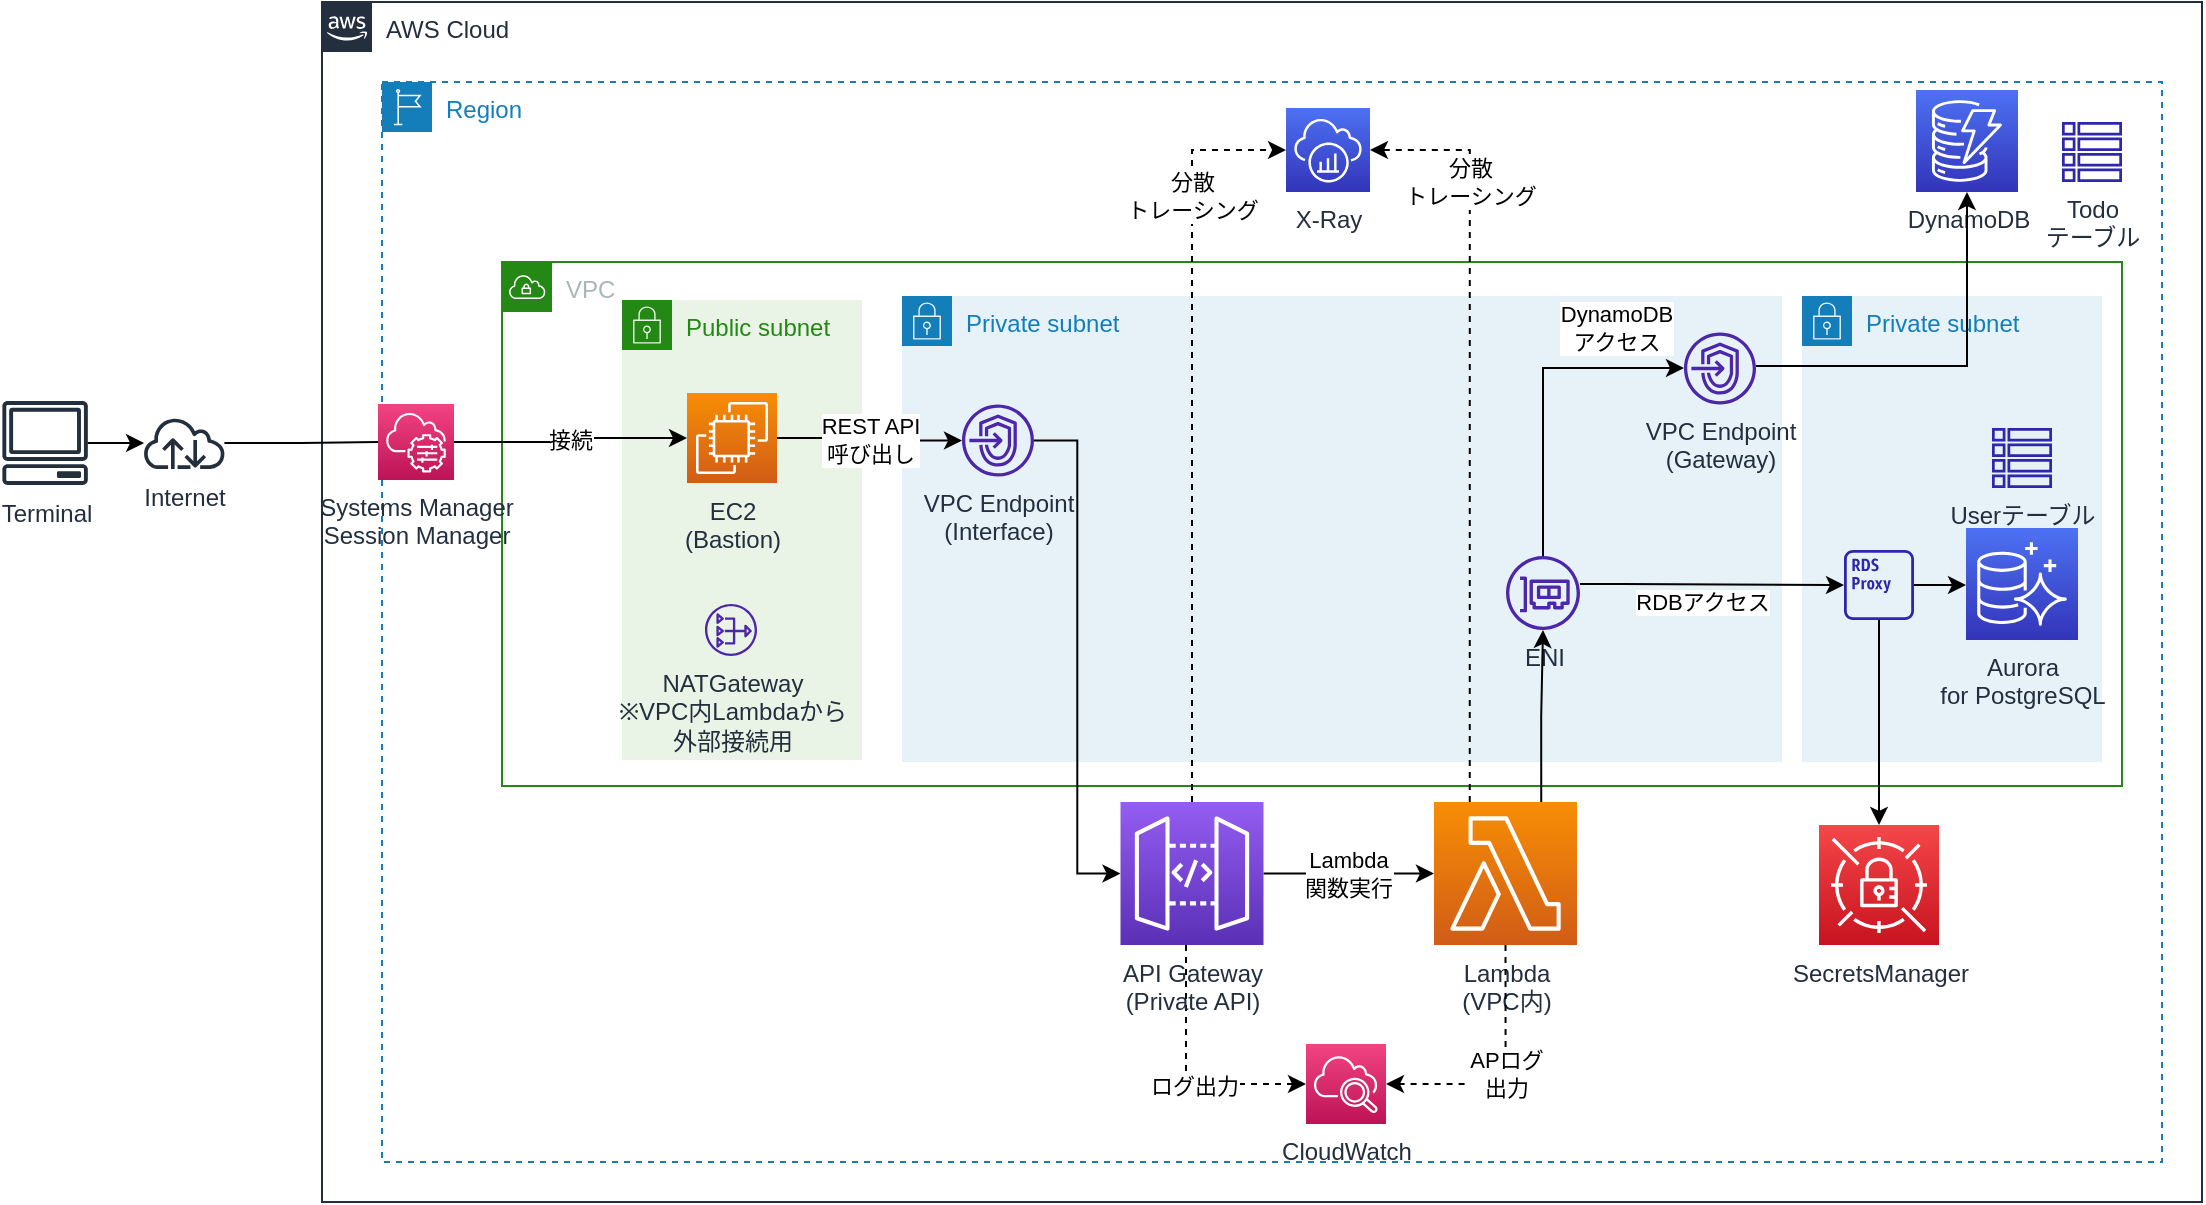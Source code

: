 <mxfile version="20.7.4" type="device" pages="2"><diagram id="Ht1M8jgEwFfnCIfOTk4-" name="Page-1"><mxGraphModel dx="1793" dy="710" grid="1" gridSize="10" guides="1" tooltips="1" connect="1" arrows="1" fold="1" page="1" pageScale="1" pageWidth="1169" pageHeight="827" math="0" shadow="0"><root><mxCell id="0"/><mxCell id="1" parent="0"/><mxCell id="rJHkaKQiRht_rXvInmyD-1" value="AWS Cloud" style="points=[[0,0],[0.25,0],[0.5,0],[0.75,0],[1,0],[1,0.25],[1,0.5],[1,0.75],[1,1],[0.75,1],[0.5,1],[0.25,1],[0,1],[0,0.75],[0,0.5],[0,0.25]];outlineConnect=0;gradientColor=none;html=1;whiteSpace=wrap;fontSize=12;fontStyle=0;container=1;pointerEvents=0;collapsible=0;recursiveResize=0;shape=mxgraph.aws4.group;grIcon=mxgraph.aws4.group_aws_cloud_alt;strokeColor=#232F3E;fillColor=none;verticalAlign=top;align=left;spacingLeft=30;fontColor=#232F3E;dashed=0;" parent="1" vertex="1"><mxGeometry x="210" y="70" width="940" height="600" as="geometry"/></mxCell><mxCell id="M81tk9ODffgYtA-t_urt-1" value="Region" style="points=[[0,0],[0.25,0],[0.5,0],[0.75,0],[1,0],[1,0.25],[1,0.5],[1,0.75],[1,1],[0.75,1],[0.5,1],[0.25,1],[0,1],[0,0.75],[0,0.5],[0,0.25]];outlineConnect=0;gradientColor=none;html=1;whiteSpace=wrap;fontSize=12;fontStyle=0;container=1;pointerEvents=0;collapsible=0;recursiveResize=0;shape=mxgraph.aws4.group;grIcon=mxgraph.aws4.group_region;strokeColor=#147EBA;fillColor=none;verticalAlign=top;align=left;spacingLeft=30;fontColor=#147EBA;dashed=1;" parent="rJHkaKQiRht_rXvInmyD-1" vertex="1"><mxGeometry x="30" y="40" width="890" height="540" as="geometry"/></mxCell><mxCell id="M81tk9ODffgYtA-t_urt-5" value="ログ出力" style="edgeStyle=orthogonalEdgeStyle;rounded=0;orthogonalLoop=1;jettySize=auto;html=1;entryX=0;entryY=0.5;entryDx=0;entryDy=0;entryPerimeter=0;dashed=1;" parent="M81tk9ODffgYtA-t_urt-1" source="rJHkaKQiRht_rXvInmyD-12" target="M81tk9ODffgYtA-t_urt-3" edge="1"><mxGeometry x="0.128" relative="1" as="geometry"><mxPoint y="1" as="offset"/><Array as="points"><mxPoint x="402" y="380"/></Array></mxGeometry></mxCell><mxCell id="M81tk9ODffgYtA-t_urt-3" value="CloudWatch" style="sketch=0;points=[[0,0,0],[0.25,0,0],[0.5,0,0],[0.75,0,0],[1,0,0],[0,1,0],[0.25,1,0],[0.5,1,0],[0.75,1,0],[1,1,0],[0,0.25,0],[0,0.5,0],[0,0.75,0],[1,0.25,0],[1,0.5,0],[1,0.75,0]];points=[[0,0,0],[0.25,0,0],[0.5,0,0],[0.75,0,0],[1,0,0],[0,1,0],[0.25,1,0],[0.5,1,0],[0.75,1,0],[1,1,0],[0,0.25,0],[0,0.5,0],[0,0.75,0],[1,0.25,0],[1,0.5,0],[1,0.75,0]];outlineConnect=0;fontColor=#232F3E;gradientColor=#F34482;gradientDirection=north;fillColor=#BC1356;strokeColor=#ffffff;dashed=0;verticalLabelPosition=bottom;verticalAlign=top;align=center;html=1;fontSize=12;fontStyle=0;aspect=fixed;shape=mxgraph.aws4.resourceIcon;resIcon=mxgraph.aws4.cloudwatch_2;" parent="M81tk9ODffgYtA-t_urt-1" vertex="1"><mxGeometry x="462" y="481" width="40" height="40" as="geometry"/></mxCell><mxCell id="M81tk9ODffgYtA-t_urt-4" value="X-Ray" style="sketch=0;points=[[0,0,0],[0.25,0,0],[0.5,0,0],[0.75,0,0],[1,0,0],[0,1,0],[0.25,1,0],[0.5,1,0],[0.75,1,0],[1,1,0],[0,0.25,0],[0,0.5,0],[0,0.75,0],[1,0.25,0],[1,0.5,0],[1,0.75,0]];outlineConnect=0;fontColor=#232F3E;gradientColor=#4D72F3;gradientDirection=north;fillColor=#3334B9;strokeColor=#ffffff;dashed=0;verticalLabelPosition=bottom;verticalAlign=top;align=center;html=1;fontSize=12;fontStyle=0;aspect=fixed;shape=mxgraph.aws4.resourceIcon;resIcon=mxgraph.aws4.xray;" parent="M81tk9ODffgYtA-t_urt-1" vertex="1"><mxGeometry x="452" y="13" width="42" height="42" as="geometry"/></mxCell><mxCell id="rJHkaKQiRht_rXvInmyD-7" value="VPC" style="points=[[0,0],[0.25,0],[0.5,0],[0.75,0],[1,0],[1,0.25],[1,0.5],[1,0.75],[1,1],[0.75,1],[0.5,1],[0.25,1],[0,1],[0,0.75],[0,0.5],[0,0.25]];outlineConnect=0;gradientColor=none;html=1;whiteSpace=wrap;fontSize=12;fontStyle=0;container=1;pointerEvents=0;collapsible=0;recursiveResize=0;shape=mxgraph.aws4.group;grIcon=mxgraph.aws4.group_vpc;strokeColor=#248814;fillColor=none;verticalAlign=top;align=left;spacingLeft=30;fontColor=#AAB7B8;dashed=0;" parent="M81tk9ODffgYtA-t_urt-1" vertex="1"><mxGeometry x="60" y="90" width="810" height="262" as="geometry"/></mxCell><mxCell id="rJHkaKQiRht_rXvInmyD-8" value="Private subnet" style="points=[[0,0],[0.25,0],[0.5,0],[0.75,0],[1,0],[1,0.25],[1,0.5],[1,0.75],[1,1],[0.75,1],[0.5,1],[0.25,1],[0,1],[0,0.75],[0,0.5],[0,0.25]];outlineConnect=0;gradientColor=none;html=1;whiteSpace=wrap;fontSize=12;fontStyle=0;container=1;pointerEvents=0;collapsible=0;recursiveResize=0;shape=mxgraph.aws4.group;grIcon=mxgraph.aws4.group_security_group;grStroke=0;strokeColor=#147EBA;fillColor=#E6F2F8;verticalAlign=top;align=left;spacingLeft=30;fontColor=#147EBA;dashed=0;" parent="rJHkaKQiRht_rXvInmyD-7" vertex="1"><mxGeometry x="200" y="17" width="440" height="233" as="geometry"/></mxCell><mxCell id="g5rE84nSCS59Ox80AWrr-3" value="ENI" style="sketch=0;outlineConnect=0;fontColor=#232F3E;gradientColor=none;fillColor=#4D27AA;strokeColor=none;dashed=0;verticalLabelPosition=bottom;verticalAlign=top;align=center;html=1;fontSize=12;fontStyle=0;aspect=fixed;pointerEvents=1;shape=mxgraph.aws4.elastic_network_interface;" parent="rJHkaKQiRht_rXvInmyD-8" vertex="1"><mxGeometry x="302" y="130" width="37" height="37" as="geometry"/></mxCell><mxCell id="nYqGRo5DR5OToJPDR2oZ-7" value="DynamoDB&lt;br&gt;アクセス" style="edgeStyle=orthogonalEdgeStyle;rounded=0;orthogonalLoop=1;jettySize=auto;html=1;" parent="rJHkaKQiRht_rXvInmyD-8" source="g5rE84nSCS59Ox80AWrr-3" target="nYqGRo5DR5OToJPDR2oZ-4" edge="1"><mxGeometry x="0.569" y="20" relative="1" as="geometry"><Array as="points"><mxPoint x="321" y="36"/></Array><mxPoint x="1" as="offset"/></mxGeometry></mxCell><mxCell id="g5rE84nSCS59Ox80AWrr-5" value="VPC Endpoint&lt;br&gt;(Interface)" style="sketch=0;outlineConnect=0;fontColor=#232F3E;gradientColor=none;fillColor=#4D27AA;strokeColor=none;dashed=0;verticalLabelPosition=bottom;verticalAlign=top;align=center;html=1;fontSize=12;fontStyle=0;aspect=fixed;pointerEvents=1;shape=mxgraph.aws4.endpoints;" parent="rJHkaKQiRht_rXvInmyD-8" vertex="1"><mxGeometry x="30" y="54.25" width="36" height="36" as="geometry"/></mxCell><mxCell id="nYqGRo5DR5OToJPDR2oZ-4" value="VPC Endpoint&lt;br&gt;(Gateway)" style="sketch=0;outlineConnect=0;fontColor=#232F3E;gradientColor=none;fillColor=#4D27AA;strokeColor=none;dashed=0;verticalLabelPosition=bottom;verticalAlign=top;align=center;html=1;fontSize=12;fontStyle=0;aspect=fixed;pointerEvents=1;shape=mxgraph.aws4.endpoints;" parent="rJHkaKQiRht_rXvInmyD-8" vertex="1"><mxGeometry x="391" y="18.25" width="36" height="36" as="geometry"/></mxCell><mxCell id="rJHkaKQiRht_rXvInmyD-9" value="Public subnet" style="points=[[0,0],[0.25,0],[0.5,0],[0.75,0],[1,0],[1,0.25],[1,0.5],[1,0.75],[1,1],[0.75,1],[0.5,1],[0.25,1],[0,1],[0,0.75],[0,0.5],[0,0.25]];outlineConnect=0;gradientColor=none;html=1;whiteSpace=wrap;fontSize=12;fontStyle=0;container=1;pointerEvents=0;collapsible=0;recursiveResize=0;shape=mxgraph.aws4.group;grIcon=mxgraph.aws4.group_security_group;grStroke=0;strokeColor=#248814;fillColor=#E9F3E6;verticalAlign=top;align=left;spacingLeft=30;fontColor=#248814;dashed=0;" parent="rJHkaKQiRht_rXvInmyD-7" vertex="1"><mxGeometry x="60" y="19" width="120" height="230" as="geometry"/></mxCell><mxCell id="rJHkaKQiRht_rXvInmyD-10" value="EC2&lt;br&gt;(Bastion)" style="sketch=0;points=[[0,0,0],[0.25,0,0],[0.5,0,0],[0.75,0,0],[1,0,0],[0,1,0],[0.25,1,0],[0.5,1,0],[0.75,1,0],[1,1,0],[0,0.25,0],[0,0.5,0],[0,0.75,0],[1,0.25,0],[1,0.5,0],[1,0.75,0]];outlineConnect=0;fontColor=#232F3E;gradientColor=#F78E04;gradientDirection=north;fillColor=#D05C17;strokeColor=#ffffff;dashed=0;verticalLabelPosition=bottom;verticalAlign=top;align=center;html=1;fontSize=12;fontStyle=0;aspect=fixed;shape=mxgraph.aws4.resourceIcon;resIcon=mxgraph.aws4.ec2;" parent="rJHkaKQiRht_rXvInmyD-9" vertex="1"><mxGeometry x="32.5" y="46.5" width="45" height="45" as="geometry"/></mxCell><mxCell id="uO52zsDwLF9i-WyXfXXc-1" value="NATGateway&lt;br&gt;※VPC内Lambdaから&lt;br&gt;外部接続用" style="sketch=0;outlineConnect=0;fontColor=#232F3E;gradientColor=none;fillColor=#4D27AA;strokeColor=none;dashed=0;verticalLabelPosition=bottom;verticalAlign=top;align=center;html=1;fontSize=12;fontStyle=0;aspect=fixed;pointerEvents=1;shape=mxgraph.aws4.nat_gateway;" parent="rJHkaKQiRht_rXvInmyD-9" vertex="1"><mxGeometry x="41.5" y="152" width="26" height="26" as="geometry"/></mxCell><mxCell id="rJHkaKQiRht_rXvInmyD-19" value="REST API&lt;br&gt;呼び出し" style="edgeStyle=orthogonalEdgeStyle;rounded=0;orthogonalLoop=1;jettySize=auto;html=1;" parent="rJHkaKQiRht_rXvInmyD-7" source="rJHkaKQiRht_rXvInmyD-10" target="g5rE84nSCS59Ox80AWrr-5" edge="1"><mxGeometry relative="1" as="geometry"><mxPoint x="223.5" y="119" as="sourcePoint"/><mxPoint x="230.0" y="91.5" as="targetPoint"/></mxGeometry></mxCell><mxCell id="nYqGRo5DR5OToJPDR2oZ-9" value="Private subnet" style="points=[[0,0],[0.25,0],[0.5,0],[0.75,0],[1,0],[1,0.25],[1,0.5],[1,0.75],[1,1],[0.75,1],[0.5,1],[0.25,1],[0,1],[0,0.75],[0,0.5],[0,0.25]];outlineConnect=0;gradientColor=none;html=1;whiteSpace=wrap;fontSize=12;fontStyle=0;container=1;pointerEvents=0;collapsible=0;recursiveResize=0;shape=mxgraph.aws4.group;grIcon=mxgraph.aws4.group_security_group;grStroke=0;strokeColor=#147EBA;fillColor=#E6F2F8;verticalAlign=top;align=left;spacingLeft=30;fontColor=#147EBA;dashed=0;" parent="rJHkaKQiRht_rXvInmyD-7" vertex="1"><mxGeometry x="650" y="17" width="150" height="233" as="geometry"/></mxCell><mxCell id="nYqGRo5DR5OToJPDR2oZ-10" value="Aurora&lt;br&gt;for PostgreSQL" style="sketch=0;points=[[0,0,0],[0.25,0,0],[0.5,0,0],[0.75,0,0],[1,0,0],[0,1,0],[0.25,1,0],[0.5,1,0],[0.75,1,0],[1,1,0],[0,0.25,0],[0,0.5,0],[0,0.75,0],[1,0.25,0],[1,0.5,0],[1,0.75,0]];outlineConnect=0;fontColor=#232F3E;gradientColor=#4D72F3;gradientDirection=north;fillColor=#3334B9;strokeColor=#ffffff;dashed=0;verticalLabelPosition=bottom;verticalAlign=top;align=center;html=1;fontSize=12;fontStyle=0;aspect=fixed;shape=mxgraph.aws4.resourceIcon;resIcon=mxgraph.aws4.aurora;" parent="nYqGRo5DR5OToJPDR2oZ-9" vertex="1"><mxGeometry x="82" y="116" width="56" height="56" as="geometry"/></mxCell><mxCell id="g5rE84nSCS59Ox80AWrr-2" value="Userテーブル" style="sketch=0;outlineConnect=0;fontColor=#232F3E;gradientColor=none;fillColor=#2E27AD;strokeColor=none;dashed=0;verticalLabelPosition=bottom;verticalAlign=top;align=center;html=1;fontSize=12;fontStyle=0;aspect=fixed;pointerEvents=1;shape=mxgraph.aws4.table;" parent="nYqGRo5DR5OToJPDR2oZ-9" vertex="1"><mxGeometry x="95" y="66" width="30" height="30" as="geometry"/></mxCell><mxCell id="rJHkaKQiRht_rXvInmyD-20" style="edgeStyle=orthogonalEdgeStyle;rounded=0;orthogonalLoop=1;jettySize=auto;html=1;entryX=0;entryY=0.5;entryDx=0;entryDy=0;entryPerimeter=0;" parent="M81tk9ODffgYtA-t_urt-1" source="g5rE84nSCS59Ox80AWrr-5" target="rJHkaKQiRht_rXvInmyD-12" edge="1"><mxGeometry relative="1" as="geometry"><mxPoint x="329.0" y="181.5" as="sourcePoint"/></mxGeometry></mxCell><mxCell id="rJHkaKQiRht_rXvInmyD-11" value="Lambda&lt;br&gt;(VPC内)" style="sketch=0;points=[[0,0,0],[0.25,0,0],[0.5,0,0],[0.75,0,0],[1,0,0],[0,1,0],[0.25,1,0],[0.5,1,0],[0.75,1,0],[1,1,0],[0,0.25,0],[0,0.5,0],[0,0.75,0],[1,0.25,0],[1,0.5,0],[1,0.75,0]];outlineConnect=0;fontColor=#232F3E;gradientColor=#F78E04;gradientDirection=north;fillColor=#D05C17;strokeColor=#ffffff;dashed=0;verticalLabelPosition=bottom;verticalAlign=top;align=center;html=1;fontSize=12;fontStyle=0;aspect=fixed;shape=mxgraph.aws4.resourceIcon;resIcon=mxgraph.aws4.lambda;" parent="M81tk9ODffgYtA-t_urt-1" vertex="1"><mxGeometry x="526" y="360" width="71.5" height="71.5" as="geometry"/></mxCell><mxCell id="nYqGRo5DR5OToJPDR2oZ-6" value="Lambda&lt;br&gt;関数実行" style="edgeStyle=orthogonalEdgeStyle;rounded=0;orthogonalLoop=1;jettySize=auto;html=1;entryX=0;entryY=0.5;entryDx=0;entryDy=0;entryPerimeter=0;" parent="M81tk9ODffgYtA-t_urt-1" source="rJHkaKQiRht_rXvInmyD-12" target="rJHkaKQiRht_rXvInmyD-11" edge="1"><mxGeometry relative="1" as="geometry"/></mxCell><mxCell id="rJHkaKQiRht_rXvInmyD-12" value="API Gateway&lt;br&gt;(Private API)" style="sketch=0;points=[[0,0,0],[0.25,0,0],[0.5,0,0],[0.75,0,0],[1,0,0],[0,1,0],[0.25,1,0],[0.5,1,0],[0.75,1,0],[1,1,0],[0,0.25,0],[0,0.5,0],[0,0.75,0],[1,0.25,0],[1,0.5,0],[1,0.75,0]];outlineConnect=0;fontColor=#232F3E;gradientColor=#945DF2;gradientDirection=north;fillColor=#5A30B5;strokeColor=#ffffff;dashed=0;verticalLabelPosition=bottom;verticalAlign=top;align=center;html=1;fontSize=12;fontStyle=0;aspect=fixed;shape=mxgraph.aws4.resourceIcon;resIcon=mxgraph.aws4.api_gateway;" parent="M81tk9ODffgYtA-t_urt-1" vertex="1"><mxGeometry x="369.25" y="360" width="71.5" height="71.5" as="geometry"/></mxCell><mxCell id="M81tk9ODffgYtA-t_urt-8" value="DynamoDB" style="sketch=0;points=[[0,0,0],[0.25,0,0],[0.5,0,0],[0.75,0,0],[1,0,0],[0,1,0],[0.25,1,0],[0.5,1,0],[0.75,1,0],[1,1,0],[0,0.25,0],[0,0.5,0],[0,0.75,0],[1,0.25,0],[1,0.5,0],[1,0.75,0]];outlineConnect=0;fontColor=#232F3E;gradientColor=#4D72F3;gradientDirection=north;fillColor=#3334B9;strokeColor=#ffffff;dashed=0;verticalLabelPosition=bottom;verticalAlign=top;align=center;html=1;fontSize=12;fontStyle=0;aspect=fixed;shape=mxgraph.aws4.resourceIcon;resIcon=mxgraph.aws4.dynamodb;" parent="M81tk9ODffgYtA-t_urt-1" vertex="1"><mxGeometry x="767" y="4" width="51" height="51" as="geometry"/></mxCell><mxCell id="nYqGRo5DR5OToJPDR2oZ-8" style="edgeStyle=orthogonalEdgeStyle;rounded=0;orthogonalLoop=1;jettySize=auto;html=1;entryX=0.5;entryY=1;entryDx=0;entryDy=0;entryPerimeter=0;" parent="M81tk9ODffgYtA-t_urt-1" source="nYqGRo5DR5OToJPDR2oZ-4" target="M81tk9ODffgYtA-t_urt-8" edge="1"><mxGeometry relative="1" as="geometry"><Array as="points"><mxPoint x="793" y="142"/></Array></mxGeometry></mxCell><mxCell id="rJHkaKQiRht_rXvInmyD-2" value="Terminal" style="sketch=0;outlineConnect=0;fontColor=#232F3E;gradientColor=none;fillColor=#232F3D;strokeColor=none;dashed=0;verticalLabelPosition=bottom;verticalAlign=top;align=center;html=1;fontSize=12;fontStyle=0;aspect=fixed;pointerEvents=1;shape=mxgraph.aws4.client;" parent="M81tk9ODffgYtA-t_urt-1" vertex="1"><mxGeometry x="-190" y="159.5" width="43.11" height="42" as="geometry"/></mxCell><mxCell id="rJHkaKQiRht_rXvInmyD-6" value="接続" style="edgeStyle=orthogonalEdgeStyle;rounded=0;orthogonalLoop=1;jettySize=auto;html=1;startArrow=none;" parent="M81tk9ODffgYtA-t_urt-1" source="uL9s27QlLp2h8kQSzJiS-4" target="rJHkaKQiRht_rXvInmyD-10" edge="1"><mxGeometry relative="1" as="geometry"><mxPoint x="50" y="262" as="targetPoint"/></mxGeometry></mxCell><mxCell id="rJHkaKQiRht_rXvInmyD-3" value="Internet" style="sketch=0;outlineConnect=0;fontColor=#232F3E;gradientColor=none;fillColor=#232F3D;strokeColor=none;dashed=0;verticalLabelPosition=bottom;verticalAlign=top;align=center;html=1;fontSize=12;fontStyle=0;aspect=fixed;pointerEvents=1;shape=mxgraph.aws4.internet;" parent="M81tk9ODffgYtA-t_urt-1" vertex="1"><mxGeometry x="-120" y="167.5" width="42.25" height="26" as="geometry"/></mxCell><mxCell id="rJHkaKQiRht_rXvInmyD-5" style="edgeStyle=orthogonalEdgeStyle;rounded=0;orthogonalLoop=1;jettySize=auto;html=1;" parent="M81tk9ODffgYtA-t_urt-1" source="rJHkaKQiRht_rXvInmyD-2" target="rJHkaKQiRht_rXvInmyD-3" edge="1"><mxGeometry relative="1" as="geometry"/></mxCell><mxCell id="uL9s27QlLp2h8kQSzJiS-4" value="Systems Manager&lt;br&gt;Session Manager" style="sketch=0;points=[[0,0,0],[0.25,0,0],[0.5,0,0],[0.75,0,0],[1,0,0],[0,1,0],[0.25,1,0],[0.5,1,0],[0.75,1,0],[1,1,0],[0,0.25,0],[0,0.5,0],[0,0.75,0],[1,0.25,0],[1,0.5,0],[1,0.75,0]];points=[[0,0,0],[0.25,0,0],[0.5,0,0],[0.75,0,0],[1,0,0],[0,1,0],[0.25,1,0],[0.5,1,0],[0.75,1,0],[1,1,0],[0,0.25,0],[0,0.5,0],[0,0.75,0],[1,0.25,0],[1,0.5,0],[1,0.75,0]];outlineConnect=0;fontColor=#232F3E;gradientColor=#F34482;gradientDirection=north;fillColor=#BC1356;strokeColor=#ffffff;dashed=0;verticalLabelPosition=bottom;verticalAlign=top;align=center;html=1;fontSize=12;fontStyle=0;aspect=fixed;shape=mxgraph.aws4.resourceIcon;resIcon=mxgraph.aws4.systems_manager;" parent="M81tk9ODffgYtA-t_urt-1" vertex="1"><mxGeometry x="-2" y="161" width="38" height="38" as="geometry"/></mxCell><mxCell id="uL9s27QlLp2h8kQSzJiS-5" value="" style="edgeStyle=orthogonalEdgeStyle;rounded=0;orthogonalLoop=1;jettySize=auto;html=1;endArrow=none;" parent="M81tk9ODffgYtA-t_urt-1" source="rJHkaKQiRht_rXvInmyD-3" target="uL9s27QlLp2h8kQSzJiS-4" edge="1"><mxGeometry relative="1" as="geometry"><mxPoint x="128.5" y="180.5" as="targetPoint"/><mxPoint x="-78.791" y="180.5" as="sourcePoint"/></mxGeometry></mxCell><mxCell id="M81tk9ODffgYtA-t_urt-7" value="分散&lt;br&gt;トレーシング" style="edgeStyle=orthogonalEdgeStyle;rounded=0;orthogonalLoop=1;jettySize=auto;html=1;exitX=0.25;exitY=0;exitDx=0;exitDy=0;exitPerimeter=0;dashed=1;entryX=1;entryY=0.5;entryDx=0;entryDy=0;entryPerimeter=0;" parent="M81tk9ODffgYtA-t_urt-1" source="rJHkaKQiRht_rXvInmyD-11" target="M81tk9ODffgYtA-t_urt-4" edge="1"><mxGeometry x="0.649" relative="1" as="geometry"><mxPoint x="721" y="176" as="targetPoint"/><mxPoint as="offset"/></mxGeometry></mxCell><mxCell id="uL9s27QlLp2h8kQSzJiS-2" value="分散&lt;br style=&quot;border-color: var(--border-color);&quot;&gt;トレーシング" style="edgeStyle=orthogonalEdgeStyle;rounded=0;orthogonalLoop=1;jettySize=auto;html=1;entryX=0;entryY=0.5;entryDx=0;entryDy=0;entryPerimeter=0;dashed=1;exitX=0.5;exitY=0;exitDx=0;exitDy=0;exitPerimeter=0;" parent="M81tk9ODffgYtA-t_urt-1" source="rJHkaKQiRht_rXvInmyD-12" target="M81tk9ODffgYtA-t_urt-4" edge="1"><mxGeometry x="0.627" relative="1" as="geometry"><mxPoint as="offset"/><mxPoint x="402" y="370" as="sourcePoint"/></mxGeometry></mxCell><mxCell id="M81tk9ODffgYtA-t_urt-6" value="APログ&lt;br&gt;出力" style="edgeStyle=orthogonalEdgeStyle;rounded=0;orthogonalLoop=1;jettySize=auto;html=1;entryX=1;entryY=0.5;entryDx=0;entryDy=0;entryPerimeter=0;dashed=1;exitX=0.5;exitY=1;exitDx=0;exitDy=0;exitPerimeter=0;" parent="M81tk9ODffgYtA-t_urt-1" source="rJHkaKQiRht_rXvInmyD-11" target="M81tk9ODffgYtA-t_urt-3" edge="1"><mxGeometry relative="1" as="geometry"/></mxCell><mxCell id="HWqCLhfxegmeQF-xG97Q-3" style="edgeStyle=orthogonalEdgeStyle;rounded=0;orthogonalLoop=1;jettySize=auto;html=1;" parent="M81tk9ODffgYtA-t_urt-1" source="HWqCLhfxegmeQF-xG97Q-1" target="nYqGRo5DR5OToJPDR2oZ-10" edge="1"><mxGeometry relative="1" as="geometry"><Array as="points"><mxPoint x="810" y="251"/><mxPoint x="810" y="251"/></Array></mxGeometry></mxCell><mxCell id="oPhNVasCOo-fI810xFWZ-2" style="edgeStyle=orthogonalEdgeStyle;rounded=0;orthogonalLoop=1;jettySize=auto;html=1;" edge="1" parent="M81tk9ODffgYtA-t_urt-1" source="HWqCLhfxegmeQF-xG97Q-1" target="oPhNVasCOo-fI810xFWZ-1"><mxGeometry relative="1" as="geometry"/></mxCell><mxCell id="HWqCLhfxegmeQF-xG97Q-1" value="" style="sketch=0;outlineConnect=0;fontColor=#232F3E;gradientColor=none;fillColor=#2E27AD;strokeColor=none;dashed=0;verticalLabelPosition=bottom;verticalAlign=top;align=center;html=1;fontSize=12;fontStyle=0;aspect=fixed;pointerEvents=1;shape=mxgraph.aws4.rds_proxy_alt;" parent="M81tk9ODffgYtA-t_urt-1" vertex="1"><mxGeometry x="731" y="234" width="35" height="35" as="geometry"/></mxCell><mxCell id="HWqCLhfxegmeQF-xG97Q-2" value="RDBアクセス" style="edgeStyle=orthogonalEdgeStyle;rounded=0;orthogonalLoop=1;jettySize=auto;html=1;entryX=0;entryY=0.5;entryDx=0;entryDy=0;entryPerimeter=0;endArrow=classic;endFill=1;" parent="M81tk9ODffgYtA-t_urt-1" source="g5rE84nSCS59Ox80AWrr-3" target="HWqCLhfxegmeQF-xG97Q-1" edge="1"><mxGeometry x="-0.075" y="-9" relative="1" as="geometry"><mxPoint x="837.5" y="380.1" as="sourcePoint"/><mxPoint x="1010" y="380" as="targetPoint"/><Array as="points"><mxPoint x="620" y="251"/><mxPoint x="620" y="252"/></Array><mxPoint as="offset"/></mxGeometry></mxCell><mxCell id="g5rE84nSCS59Ox80AWrr-1" value="Todo&lt;br&gt;テーブル" style="sketch=0;outlineConnect=0;fontColor=#232F3E;gradientColor=none;fillColor=#2E27AD;strokeColor=none;dashed=0;verticalLabelPosition=bottom;verticalAlign=top;align=center;html=1;fontSize=12;fontStyle=0;aspect=fixed;pointerEvents=1;shape=mxgraph.aws4.table;" parent="M81tk9ODffgYtA-t_urt-1" vertex="1"><mxGeometry x="840" y="20" width="30" height="30" as="geometry"/></mxCell><mxCell id="g5rE84nSCS59Ox80AWrr-4" style="edgeStyle=orthogonalEdgeStyle;rounded=0;orthogonalLoop=1;jettySize=auto;html=1;exitX=0.75;exitY=0;exitDx=0;exitDy=0;exitPerimeter=0;" parent="M81tk9ODffgYtA-t_urt-1" source="rJHkaKQiRht_rXvInmyD-11" target="g5rE84nSCS59Ox80AWrr-3" edge="1"><mxGeometry relative="1" as="geometry"><mxPoint x="590" y="240" as="targetPoint"/></mxGeometry></mxCell><mxCell id="oPhNVasCOo-fI810xFWZ-1" value="SecretsManager" style="sketch=0;points=[[0,0,0],[0.25,0,0],[0.5,0,0],[0.75,0,0],[1,0,0],[0,1,0],[0.25,1,0],[0.5,1,0],[0.75,1,0],[1,1,0],[0,0.25,0],[0,0.5,0],[0,0.75,0],[1,0.25,0],[1,0.5,0],[1,0.75,0]];outlineConnect=0;fontColor=#232F3E;gradientColor=#F54749;gradientDirection=north;fillColor=#C7131F;strokeColor=#ffffff;dashed=0;verticalLabelPosition=bottom;verticalAlign=top;align=center;html=1;fontSize=12;fontStyle=0;aspect=fixed;shape=mxgraph.aws4.resourceIcon;resIcon=mxgraph.aws4.secrets_manager;" vertex="1" parent="M81tk9ODffgYtA-t_urt-1"><mxGeometry x="718.5" y="371.5" width="60" height="60" as="geometry"/></mxCell></root></mxGraphModel></diagram><diagram name="old" id="FleFVJaoFSKQmOzFPf-v"><mxGraphModel dx="1808" dy="725" grid="1" gridSize="10" guides="1" tooltips="1" connect="1" arrows="1" fold="1" page="1" pageScale="1" pageWidth="1169" pageHeight="827" math="0" shadow="0"><root><mxCell id="4EWEumJMIvVIf6zmQgXh-0"/><mxCell id="4EWEumJMIvVIf6zmQgXh-1" parent="4EWEumJMIvVIf6zmQgXh-0"/><mxCell id="4EWEumJMIvVIf6zmQgXh-2" value="AWS Cloud" style="points=[[0,0],[0.25,0],[0.5,0],[0.75,0],[1,0],[1,0.25],[1,0.5],[1,0.75],[1,1],[0.75,1],[0.5,1],[0.25,1],[0,1],[0,0.75],[0,0.5],[0,0.25]];outlineConnect=0;gradientColor=none;html=1;whiteSpace=wrap;fontSize=12;fontStyle=0;container=1;pointerEvents=0;collapsible=0;recursiveResize=0;shape=mxgraph.aws4.group;grIcon=mxgraph.aws4.group_aws_cloud_alt;strokeColor=#232F3E;fillColor=none;verticalAlign=top;align=left;spacingLeft=30;fontColor=#232F3E;dashed=0;" vertex="1" parent="4EWEumJMIvVIf6zmQgXh-1"><mxGeometry x="280" y="120" width="790" height="430" as="geometry"/></mxCell><mxCell id="4EWEumJMIvVIf6zmQgXh-3" value="VPC" style="points=[[0,0],[0.25,0],[0.5,0],[0.75,0],[1,0],[1,0.25],[1,0.5],[1,0.75],[1,1],[0.75,1],[0.5,1],[0.25,1],[0,1],[0,0.75],[0,0.5],[0,0.25]];outlineConnect=0;gradientColor=none;html=1;whiteSpace=wrap;fontSize=12;fontStyle=0;container=1;pointerEvents=0;collapsible=0;recursiveResize=0;shape=mxgraph.aws4.group;grIcon=mxgraph.aws4.group_vpc;strokeColor=#248814;fillColor=none;verticalAlign=top;align=left;spacingLeft=30;fontColor=#AAB7B8;dashed=0;" vertex="1" parent="4EWEumJMIvVIf6zmQgXh-2"><mxGeometry x="100" y="98" width="320" height="212" as="geometry"/></mxCell><mxCell id="4EWEumJMIvVIf6zmQgXh-4" value="Private subnet" style="points=[[0,0],[0.25,0],[0.5,0],[0.75,0],[1,0],[1,0.25],[1,0.5],[1,0.75],[1,1],[0.75,1],[0.5,1],[0.25,1],[0,1],[0,0.75],[0,0.5],[0,0.25]];outlineConnect=0;gradientColor=none;html=1;whiteSpace=wrap;fontSize=12;fontStyle=0;container=1;pointerEvents=0;collapsible=0;recursiveResize=0;shape=mxgraph.aws4.group;grIcon=mxgraph.aws4.group_security_group;grStroke=0;strokeColor=#147EBA;fillColor=#E6F2F8;verticalAlign=top;align=left;spacingLeft=30;fontColor=#147EBA;dashed=0;" vertex="1" parent="4EWEumJMIvVIf6zmQgXh-3"><mxGeometry x="180" y="50" width="130" height="150" as="geometry"/></mxCell><mxCell id="4EWEumJMIvVIf6zmQgXh-5" value="VPC&lt;br&gt;Endpoint&lt;br&gt;(interface)" style="sketch=0;outlineConnect=0;fontColor=#232F3E;gradientColor=none;fillColor=#4D27AA;strokeColor=none;dashed=0;verticalLabelPosition=bottom;verticalAlign=top;align=center;html=1;fontSize=12;fontStyle=0;aspect=fixed;pointerEvents=1;shape=mxgraph.aws4.elastic_network_interface;" vertex="1" parent="4EWEumJMIvVIf6zmQgXh-4"><mxGeometry x="50" y="49.5" width="39" height="39" as="geometry"/></mxCell><mxCell id="4EWEumJMIvVIf6zmQgXh-6" value="Public subnet" style="points=[[0,0],[0.25,0],[0.5,0],[0.75,0],[1,0],[1,0.25],[1,0.5],[1,0.75],[1,1],[0.75,1],[0.5,1],[0.25,1],[0,1],[0,0.75],[0,0.5],[0,0.25]];outlineConnect=0;gradientColor=none;html=1;whiteSpace=wrap;fontSize=12;fontStyle=0;container=1;pointerEvents=0;collapsible=0;recursiveResize=0;shape=mxgraph.aws4.group;grIcon=mxgraph.aws4.group_security_group;grStroke=0;strokeColor=#248814;fillColor=#E9F3E6;verticalAlign=top;align=left;spacingLeft=30;fontColor=#248814;dashed=0;" vertex="1" parent="4EWEumJMIvVIf6zmQgXh-3"><mxGeometry x="60" y="50" width="110" height="150" as="geometry"/></mxCell><mxCell id="4EWEumJMIvVIf6zmQgXh-7" value="EC2&lt;br&gt;(Bastion)" style="sketch=0;points=[[0,0,0],[0.25,0,0],[0.5,0,0],[0.75,0,0],[1,0,0],[0,1,0],[0.25,1,0],[0.5,1,0],[0.75,1,0],[1,1,0],[0,0.25,0],[0,0.5,0],[0,0.75,0],[1,0.25,0],[1,0.5,0],[1,0.75,0]];outlineConnect=0;fontColor=#232F3E;gradientColor=#F78E04;gradientDirection=north;fillColor=#D05C17;strokeColor=#ffffff;dashed=0;verticalLabelPosition=bottom;verticalAlign=top;align=center;html=1;fontSize=12;fontStyle=0;aspect=fixed;shape=mxgraph.aws4.resourceIcon;resIcon=mxgraph.aws4.ec2;" vertex="1" parent="4EWEumJMIvVIf6zmQgXh-6"><mxGeometry x="32.5" y="46.5" width="45" height="45" as="geometry"/></mxCell><mxCell id="4EWEumJMIvVIf6zmQgXh-8" value="REST API&lt;br&gt;呼び出し" style="edgeStyle=orthogonalEdgeStyle;rounded=0;orthogonalLoop=1;jettySize=auto;html=1;" edge="1" parent="4EWEumJMIvVIf6zmQgXh-3" source="4EWEumJMIvVIf6zmQgXh-7" target="4EWEumJMIvVIf6zmQgXh-5"><mxGeometry relative="1" as="geometry"/></mxCell><mxCell id="4EWEumJMIvVIf6zmQgXh-9" value="APログ&lt;br&gt;出力" style="edgeStyle=orthogonalEdgeStyle;rounded=0;orthogonalLoop=1;jettySize=auto;html=1;entryX=1;entryY=0.5;entryDx=0;entryDy=0;entryPerimeter=0;dashed=1;exitX=0.5;exitY=1;exitDx=0;exitDy=0;exitPerimeter=0;" edge="1" parent="4EWEumJMIvVIf6zmQgXh-2" source="4EWEumJMIvVIf6zmQgXh-12" target="4EWEumJMIvVIf6zmQgXh-19"><mxGeometry relative="1" as="geometry"/></mxCell><mxCell id="4EWEumJMIvVIf6zmQgXh-10" value="分散&lt;br&gt;トレーシング" style="edgeStyle=orthogonalEdgeStyle;rounded=0;orthogonalLoop=1;jettySize=auto;html=1;exitX=0.5;exitY=0;exitDx=0;exitDy=0;exitPerimeter=0;dashed=1;entryX=0.5;entryY=1;entryDx=0;entryDy=0;entryPerimeter=0;" edge="1" parent="4EWEumJMIvVIf6zmQgXh-2" source="4EWEumJMIvVIf6zmQgXh-12" target="4EWEumJMIvVIf6zmQgXh-20"><mxGeometry x="-0.516" y="2" relative="1" as="geometry"><mxPoint x="601" y="110" as="targetPoint"/><mxPoint as="offset"/></mxGeometry></mxCell><mxCell id="4EWEumJMIvVIf6zmQgXh-11" style="edgeStyle=orthogonalEdgeStyle;rounded=0;orthogonalLoop=1;jettySize=auto;html=1;entryX=0;entryY=0.5;entryDx=0;entryDy=0;entryPerimeter=0;dashed=1;" edge="1" parent="4EWEumJMIvVIf6zmQgXh-2" source="4EWEumJMIvVIf6zmQgXh-12" target="4EWEumJMIvVIf6zmQgXh-22"><mxGeometry relative="1" as="geometry"/></mxCell><mxCell id="4EWEumJMIvVIf6zmQgXh-12" value="Lambda" style="sketch=0;points=[[0,0,0],[0.25,0,0],[0.5,0,0],[0.75,0,0],[1,0,0],[0,1,0],[0.25,1,0],[0.5,1,0],[0.75,1,0],[1,1,0],[0,0.25,0],[0,0.5,0],[0,0.75,0],[1,0.25,0],[1,0.5,0],[1,0.75,0]];outlineConnect=0;fontColor=#232F3E;gradientColor=#F78E04;gradientDirection=north;fillColor=#D05C17;strokeColor=#ffffff;dashed=0;verticalLabelPosition=bottom;verticalAlign=top;align=center;html=1;fontSize=12;fontStyle=0;aspect=fixed;shape=mxgraph.aws4.resourceIcon;resIcon=mxgraph.aws4.lambda;" vertex="1" parent="4EWEumJMIvVIf6zmQgXh-2"><mxGeometry x="540" y="181" width="71.5" height="71.5" as="geometry"/></mxCell><mxCell id="4EWEumJMIvVIf6zmQgXh-13" style="edgeStyle=orthogonalEdgeStyle;rounded=0;orthogonalLoop=1;jettySize=auto;html=1;entryX=0;entryY=0.5;entryDx=0;entryDy=0;entryPerimeter=0;" edge="1" parent="4EWEumJMIvVIf6zmQgXh-2" source="4EWEumJMIvVIf6zmQgXh-16" target="4EWEumJMIvVIf6zmQgXh-12"><mxGeometry relative="1" as="geometry"/></mxCell><mxCell id="4EWEumJMIvVIf6zmQgXh-14" value="ログ出力" style="edgeStyle=orthogonalEdgeStyle;rounded=0;orthogonalLoop=1;jettySize=auto;html=1;entryX=0;entryY=0.5;entryDx=0;entryDy=0;entryPerimeter=0;dashed=1;" edge="1" parent="4EWEumJMIvVIf6zmQgXh-2" source="4EWEumJMIvVIf6zmQgXh-16" target="4EWEumJMIvVIf6zmQgXh-19"><mxGeometry x="0.128" relative="1" as="geometry"><mxPoint y="1" as="offset"/></mxGeometry></mxCell><mxCell id="4EWEumJMIvVIf6zmQgXh-15" value="分散&lt;br style=&quot;border-color: var(--border-color);&quot;&gt;トレーシング" style="edgeStyle=orthogonalEdgeStyle;rounded=0;orthogonalLoop=1;jettySize=auto;html=1;entryX=0;entryY=0.5;entryDx=0;entryDy=0;entryPerimeter=0;exitX=0.5;exitY=0;exitDx=0;exitDy=0;exitPerimeter=0;dashed=1;" edge="1" parent="4EWEumJMIvVIf6zmQgXh-2" source="4EWEumJMIvVIf6zmQgXh-16" target="4EWEumJMIvVIf6zmQgXh-20"><mxGeometry x="-0.787" relative="1" as="geometry"><mxPoint as="offset"/></mxGeometry></mxCell><mxCell id="4EWEumJMIvVIf6zmQgXh-16" value="API&lt;br&gt;Gateway&lt;br&gt;(Private API)" style="sketch=0;points=[[0,0,0],[0.25,0,0],[0.5,0,0],[0.75,0,0],[1,0,0],[0,1,0],[0.25,1,0],[0.5,1,0],[0.75,1,0],[1,1,0],[0,0.25,0],[0,0.5,0],[0,0.75,0],[1,0.25,0],[1,0.5,0],[1,0.75,0]];outlineConnect=0;fontColor=#232F3E;gradientColor=#945DF2;gradientDirection=north;fillColor=#5A30B5;strokeColor=#ffffff;dashed=0;verticalLabelPosition=bottom;verticalAlign=top;align=center;html=1;fontSize=12;fontStyle=0;aspect=fixed;shape=mxgraph.aws4.resourceIcon;resIcon=mxgraph.aws4.api_gateway;" vertex="1" parent="4EWEumJMIvVIf6zmQgXh-2"><mxGeometry x="426" y="181" width="71.5" height="71.5" as="geometry"/></mxCell><mxCell id="4EWEumJMIvVIf6zmQgXh-17" style="edgeStyle=orthogonalEdgeStyle;rounded=0;orthogonalLoop=1;jettySize=auto;html=1;" edge="1" parent="4EWEumJMIvVIf6zmQgXh-2" source="4EWEumJMIvVIf6zmQgXh-5" target="4EWEumJMIvVIf6zmQgXh-16"><mxGeometry relative="1" as="geometry"/></mxCell><mxCell id="4EWEumJMIvVIf6zmQgXh-18" value="Region" style="points=[[0,0],[0.25,0],[0.5,0],[0.75,0],[1,0],[1,0.25],[1,0.5],[1,0.75],[1,1],[0.75,1],[0.5,1],[0.25,1],[0,1],[0,0.75],[0,0.5],[0,0.25]];outlineConnect=0;gradientColor=none;html=1;whiteSpace=wrap;fontSize=12;fontStyle=0;container=1;pointerEvents=0;collapsible=0;recursiveResize=0;shape=mxgraph.aws4.group;grIcon=mxgraph.aws4.group_region;strokeColor=#147EBA;fillColor=none;verticalAlign=top;align=left;spacingLeft=30;fontColor=#147EBA;dashed=1;" vertex="1" parent="4EWEumJMIvVIf6zmQgXh-2"><mxGeometry x="30" y="40" width="740" height="370" as="geometry"/></mxCell><mxCell id="4EWEumJMIvVIf6zmQgXh-19" value="CloudWatch" style="sketch=0;points=[[0,0,0],[0.25,0,0],[0.5,0,0],[0.75,0,0],[1,0,0],[0,1,0],[0.25,1,0],[0.5,1,0],[0.75,1,0],[1,1,0],[0,0.25,0],[0,0.5,0],[0,0.75,0],[1,0.25,0],[1,0.5,0],[1,0.75,0]];points=[[0,0,0],[0.25,0,0],[0.5,0,0],[0.75,0,0],[1,0,0],[0,1,0],[0.25,1,0],[0.5,1,0],[0.75,1,0],[1,1,0],[0,0.25,0],[0,0.5,0],[0,0.75,0],[1,0.25,0],[1,0.5,0],[1,0.75,0]];outlineConnect=0;fontColor=#232F3E;gradientColor=#F34482;gradientDirection=north;fillColor=#BC1356;strokeColor=#ffffff;dashed=0;verticalLabelPosition=bottom;verticalAlign=top;align=center;html=1;fontSize=12;fontStyle=0;aspect=fixed;shape=mxgraph.aws4.resourceIcon;resIcon=mxgraph.aws4.cloudwatch_2;" vertex="1" parent="4EWEumJMIvVIf6zmQgXh-18"><mxGeometry x="467.5" y="290" width="40" height="40" as="geometry"/></mxCell><mxCell id="4EWEumJMIvVIf6zmQgXh-20" value="X-Ray" style="sketch=0;points=[[0,0,0],[0.25,0,0],[0.5,0,0],[0.75,0,0],[1,0,0],[0,1,0],[0.25,1,0],[0.5,1,0],[0.75,1,0],[1,1,0],[0,0.25,0],[0,0.5,0],[0,0.75,0],[1,0.25,0],[1,0.5,0],[1,0.75,0]];outlineConnect=0;fontColor=#232F3E;gradientColor=#4D72F3;gradientDirection=north;fillColor=#3334B9;strokeColor=#ffffff;dashed=0;verticalLabelPosition=bottom;verticalAlign=top;align=center;html=1;fontSize=12;fontStyle=0;aspect=fixed;shape=mxgraph.aws4.resourceIcon;resIcon=mxgraph.aws4.xray;" vertex="1" parent="4EWEumJMIvVIf6zmQgXh-18"><mxGeometry x="524" y="14" width="42" height="42" as="geometry"/></mxCell><mxCell id="4EWEumJMIvVIf6zmQgXh-21" value="分散&lt;br&gt;トレーシング" style="edgeStyle=orthogonalEdgeStyle;rounded=0;orthogonalLoop=1;jettySize=auto;html=1;entryX=1;entryY=0.5;entryDx=0;entryDy=0;entryPerimeter=0;dashed=1;exitX=0.5;exitY=0;exitDx=0;exitDy=0;exitPerimeter=0;" edge="1" parent="4EWEumJMIvVIf6zmQgXh-18" source="4EWEumJMIvVIf6zmQgXh-22" target="4EWEumJMIvVIf6zmQgXh-20"><mxGeometry x="-0.796" relative="1" as="geometry"><mxPoint as="offset"/></mxGeometry></mxCell><mxCell id="4EWEumJMIvVIf6zmQgXh-22" value="DynamoDB" style="sketch=0;points=[[0,0,0],[0.25,0,0],[0.5,0,0],[0.75,0,0],[1,0,0],[0,1,0],[0.25,1,0],[0.5,1,0],[0.75,1,0],[1,1,0],[0,0.25,0],[0,0.5,0],[0,0.75,0],[1,0.25,0],[1,0.5,0],[1,0.75,0]];outlineConnect=0;fontColor=#232F3E;gradientColor=#4D72F3;gradientDirection=north;fillColor=#3334B9;strokeColor=#ffffff;dashed=0;verticalLabelPosition=bottom;verticalAlign=top;align=center;html=1;fontSize=12;fontStyle=0;aspect=fixed;shape=mxgraph.aws4.resourceIcon;resIcon=mxgraph.aws4.dynamodb;" vertex="1" parent="4EWEumJMIvVIf6zmQgXh-18"><mxGeometry x="640" y="142" width="68" height="68" as="geometry"/></mxCell><mxCell id="4EWEumJMIvVIf6zmQgXh-23" style="edgeStyle=orthogonalEdgeStyle;rounded=0;orthogonalLoop=1;jettySize=auto;html=1;" edge="1" parent="4EWEumJMIvVIf6zmQgXh-1" source="4EWEumJMIvVIf6zmQgXh-24" target="4EWEumJMIvVIf6zmQgXh-26"><mxGeometry relative="1" as="geometry"/></mxCell><mxCell id="4EWEumJMIvVIf6zmQgXh-24" value="Terminal" style="sketch=0;outlineConnect=0;fontColor=#232F3E;gradientColor=none;fillColor=#232F3D;strokeColor=none;dashed=0;verticalLabelPosition=bottom;verticalAlign=top;align=center;html=1;fontSize=12;fontStyle=0;aspect=fixed;pointerEvents=1;shape=mxgraph.aws4.client;" vertex="1" parent="4EWEumJMIvVIf6zmQgXh-1"><mxGeometry x="130" y="316" width="43.11" height="42" as="geometry"/></mxCell><mxCell id="4EWEumJMIvVIf6zmQgXh-25" value="接続" style="edgeStyle=orthogonalEdgeStyle;rounded=0;orthogonalLoop=1;jettySize=auto;html=1;startArrow=none;" edge="1" parent="4EWEumJMIvVIf6zmQgXh-1" source="4EWEumJMIvVIf6zmQgXh-27" target="4EWEumJMIvVIf6zmQgXh-7"><mxGeometry relative="1" as="geometry"><mxPoint x="370" y="340" as="targetPoint"/></mxGeometry></mxCell><mxCell id="4EWEumJMIvVIf6zmQgXh-26" value="Internet" style="sketch=0;outlineConnect=0;fontColor=#232F3E;gradientColor=none;fillColor=#232F3D;strokeColor=none;dashed=0;verticalLabelPosition=bottom;verticalAlign=top;align=center;html=1;fontSize=12;fontStyle=0;aspect=fixed;pointerEvents=1;shape=mxgraph.aws4.internet;" vertex="1" parent="4EWEumJMIvVIf6zmQgXh-1"><mxGeometry x="200" y="324" width="42.25" height="26" as="geometry"/></mxCell><mxCell id="4EWEumJMIvVIf6zmQgXh-27" value="Systems Manager&lt;br&gt;Session Manager" style="sketch=0;points=[[0,0,0],[0.25,0,0],[0.5,0,0],[0.75,0,0],[1,0,0],[0,1,0],[0.25,1,0],[0.5,1,0],[0.75,1,0],[1,1,0],[0,0.25,0],[0,0.5,0],[0,0.75,0],[1,0.25,0],[1,0.5,0],[1,0.75,0]];points=[[0,0,0],[0.25,0,0],[0.5,0,0],[0.75,0,0],[1,0,0],[0,1,0],[0.25,1,0],[0.5,1,0],[0.75,1,0],[1,1,0],[0,0.25,0],[0,0.5,0],[0,0.75,0],[1,0.25,0],[1,0.5,0],[1,0.75,0]];outlineConnect=0;fontColor=#232F3E;gradientColor=#F34482;gradientDirection=north;fillColor=#BC1356;strokeColor=#ffffff;dashed=0;verticalLabelPosition=bottom;verticalAlign=top;align=center;html=1;fontSize=12;fontStyle=0;aspect=fixed;shape=mxgraph.aws4.resourceIcon;resIcon=mxgraph.aws4.systems_manager;" vertex="1" parent="4EWEumJMIvVIf6zmQgXh-1"><mxGeometry x="318" y="317.5" width="38" height="38" as="geometry"/></mxCell><mxCell id="4EWEumJMIvVIf6zmQgXh-28" value="" style="edgeStyle=orthogonalEdgeStyle;rounded=0;orthogonalLoop=1;jettySize=auto;html=1;endArrow=none;" edge="1" parent="4EWEumJMIvVIf6zmQgXh-1" source="4EWEumJMIvVIf6zmQgXh-26" target="4EWEumJMIvVIf6zmQgXh-27"><mxGeometry relative="1" as="geometry"><mxPoint x="448.5" y="337" as="targetPoint"/><mxPoint x="241.209" y="337" as="sourcePoint"/></mxGeometry></mxCell></root></mxGraphModel></diagram></mxfile>